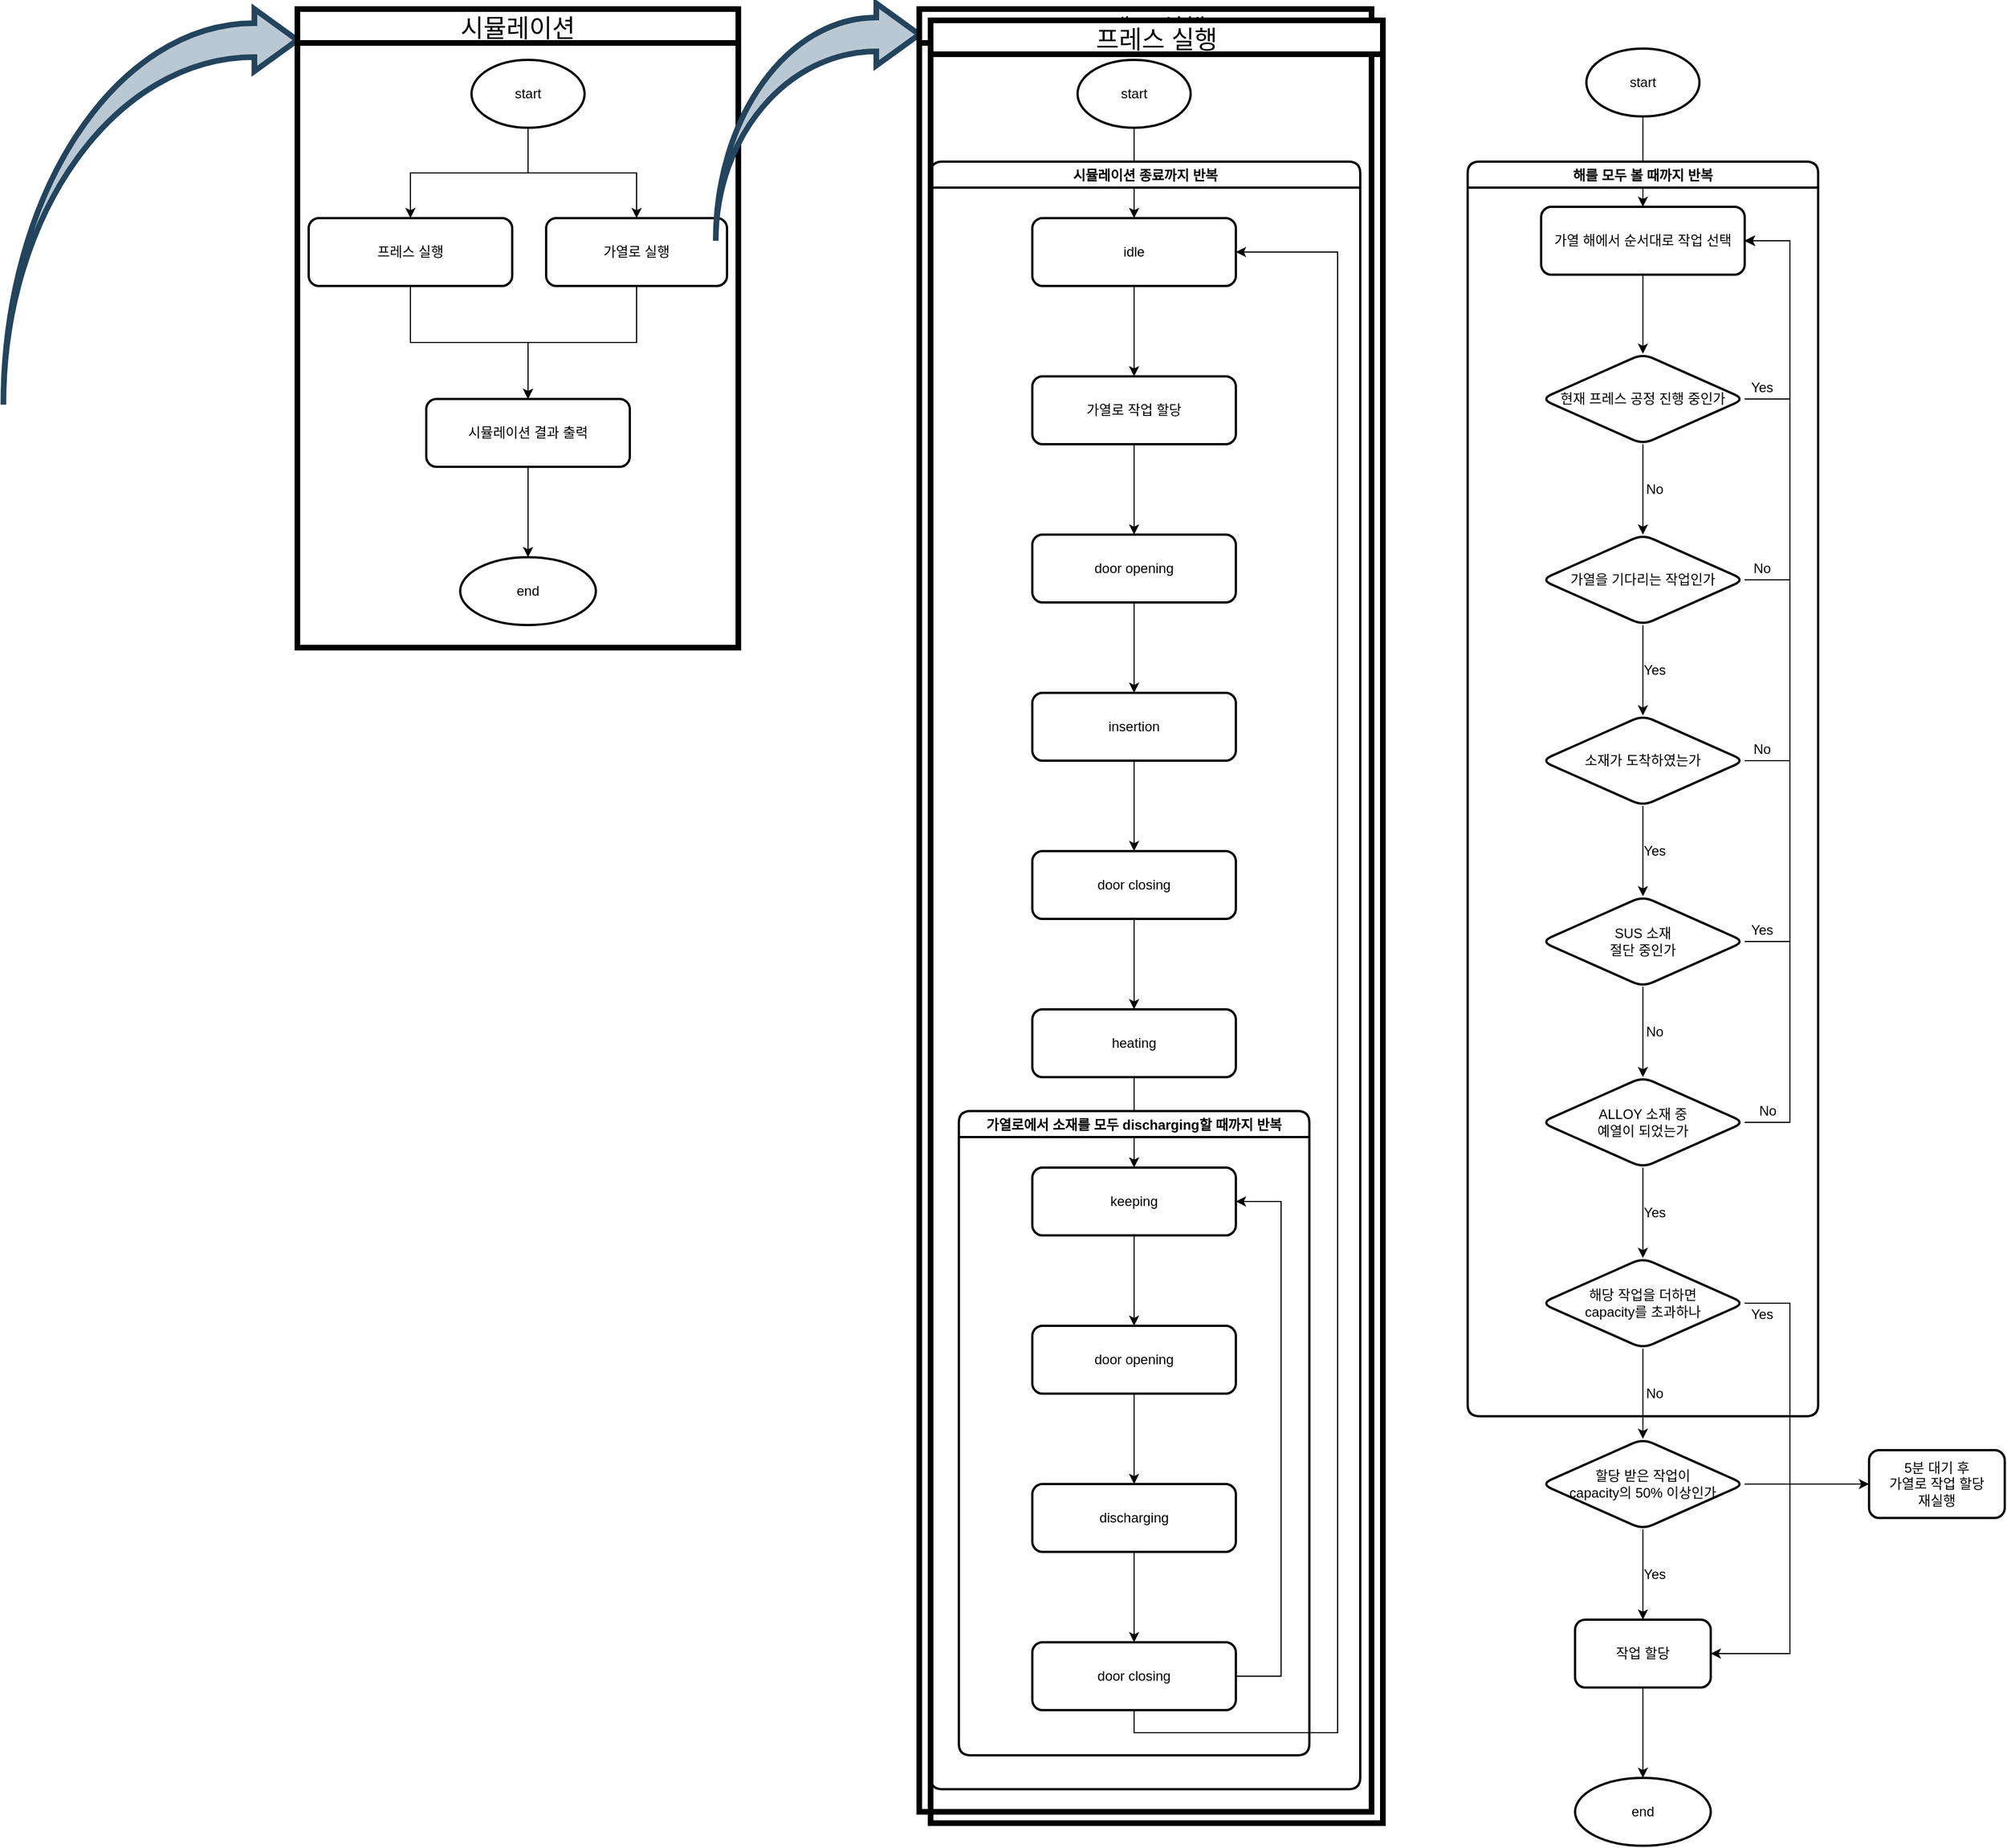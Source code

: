 <mxfile version="15.5.2" type="github">
  <diagram id="jpkeMlJZY0L07vB966m6" name="Page-1">
    <mxGraphModel dx="2026" dy="1117" grid="1" gridSize="10" guides="1" tooltips="1" connect="1" arrows="1" fold="1" page="1" pageScale="1" pageWidth="827" pageHeight="1169" math="0" shadow="0">
      <root>
        <mxCell id="0" />
        <mxCell id="1" parent="0" />
        <mxCell id="SEU0Jb7wydcwOkPKXHHr-3" value="" style="html=1;shadow=0;dashed=0;align=center;verticalAlign=middle;shape=mxgraph.arrows2.jumpInArrow;dy=15;dx=38;arrowHead=55;rounded=1;strokeWidth=5;fillColor=#bac8d3;strokeColor=#23445d;" parent="1" vertex="1">
          <mxGeometry x="20" y="15" width="260" height="350" as="geometry" />
        </mxCell>
        <mxCell id="SEU0Jb7wydcwOkPKXHHr-24" value="" style="group" parent="1" vertex="1" connectable="0">
          <mxGeometry x="280" y="15" width="390" height="565" as="geometry" />
        </mxCell>
        <mxCell id="SEU0Jb7wydcwOkPKXHHr-22" value="" style="group" parent="SEU0Jb7wydcwOkPKXHHr-24" vertex="1" connectable="0">
          <mxGeometry x="10" y="45" width="370" height="500" as="geometry" />
        </mxCell>
        <mxCell id="SEU0Jb7wydcwOkPKXHHr-7" value="start" style="strokeWidth=2;html=1;shape=mxgraph.flowchart.start_1;whiteSpace=wrap;rounded=0;shadow=0;glass=0;sketch=0;fillColor=none;" parent="SEU0Jb7wydcwOkPKXHHr-22" vertex="1">
          <mxGeometry x="144" width="100" height="60" as="geometry" />
        </mxCell>
        <mxCell id="SEU0Jb7wydcwOkPKXHHr-12" value="프레스 실행" style="whiteSpace=wrap;html=1;rounded=1;shadow=0;strokeWidth=2;fillColor=none;glass=0;sketch=0;" parent="SEU0Jb7wydcwOkPKXHHr-22" vertex="1">
          <mxGeometry y="140" width="180" height="60" as="geometry" />
        </mxCell>
        <mxCell id="SEU0Jb7wydcwOkPKXHHr-13" value="" style="edgeStyle=orthogonalEdgeStyle;rounded=0;orthogonalLoop=1;jettySize=auto;html=1;" parent="SEU0Jb7wydcwOkPKXHHr-22" source="SEU0Jb7wydcwOkPKXHHr-7" target="SEU0Jb7wydcwOkPKXHHr-12" edge="1">
          <mxGeometry relative="1" as="geometry" />
        </mxCell>
        <mxCell id="SEU0Jb7wydcwOkPKXHHr-19" value="" style="edgeStyle=orthogonalEdgeStyle;rounded=0;orthogonalLoop=1;jettySize=auto;html=1;" parent="SEU0Jb7wydcwOkPKXHHr-22" source="SEU0Jb7wydcwOkPKXHHr-14" edge="1">
          <mxGeometry relative="1" as="geometry">
            <mxPoint x="194" y="300" as="targetPoint" />
            <Array as="points">
              <mxPoint x="290" y="250" />
              <mxPoint x="194" y="250" />
            </Array>
          </mxGeometry>
        </mxCell>
        <mxCell id="SEU0Jb7wydcwOkPKXHHr-14" value="가열로 실행" style="whiteSpace=wrap;html=1;rounded=1;shadow=0;strokeWidth=2;fillColor=none;glass=0;sketch=0;" parent="SEU0Jb7wydcwOkPKXHHr-22" vertex="1">
          <mxGeometry x="210" y="140" width="160" height="60" as="geometry" />
        </mxCell>
        <mxCell id="SEU0Jb7wydcwOkPKXHHr-15" value="" style="edgeStyle=orthogonalEdgeStyle;rounded=0;orthogonalLoop=1;jettySize=auto;html=1;" parent="SEU0Jb7wydcwOkPKXHHr-22" source="SEU0Jb7wydcwOkPKXHHr-7" target="SEU0Jb7wydcwOkPKXHHr-14" edge="1">
          <mxGeometry relative="1" as="geometry" />
        </mxCell>
        <mxCell id="SEU0Jb7wydcwOkPKXHHr-16" value="시뮬레이션 결과 출력" style="whiteSpace=wrap;html=1;rounded=1;shadow=0;strokeWidth=2;fillColor=none;glass=0;sketch=0;" parent="SEU0Jb7wydcwOkPKXHHr-22" vertex="1">
          <mxGeometry x="104" y="300" width="180" height="60" as="geometry" />
        </mxCell>
        <mxCell id="SEU0Jb7wydcwOkPKXHHr-17" value="" style="edgeStyle=orthogonalEdgeStyle;rounded=0;orthogonalLoop=1;jettySize=auto;html=1;" parent="SEU0Jb7wydcwOkPKXHHr-22" source="SEU0Jb7wydcwOkPKXHHr-12" target="SEU0Jb7wydcwOkPKXHHr-16" edge="1">
          <mxGeometry relative="1" as="geometry" />
        </mxCell>
        <mxCell id="SEU0Jb7wydcwOkPKXHHr-20" value="end" style="ellipse;whiteSpace=wrap;html=1;rounded=1;shadow=0;strokeWidth=2;fillColor=none;glass=0;sketch=0;" parent="SEU0Jb7wydcwOkPKXHHr-22" vertex="1">
          <mxGeometry x="134" y="440" width="120" height="60" as="geometry" />
        </mxCell>
        <mxCell id="SEU0Jb7wydcwOkPKXHHr-21" value="" style="edgeStyle=orthogonalEdgeStyle;rounded=0;orthogonalLoop=1;jettySize=auto;html=1;" parent="SEU0Jb7wydcwOkPKXHHr-22" source="SEU0Jb7wydcwOkPKXHHr-16" target="SEU0Jb7wydcwOkPKXHHr-20" edge="1">
          <mxGeometry relative="1" as="geometry" />
        </mxCell>
        <mxCell id="SEU0Jb7wydcwOkPKXHHr-23" value="시뮬레이션" style="swimlane;fontStyle=0;childLayout=stackLayout;horizontal=1;startSize=30;horizontalStack=0;resizeParent=1;resizeParentMax=0;resizeLast=0;collapsible=1;marginBottom=0;align=center;fontSize=22;rounded=0;strokeWidth=5;swimlaneLine=1;" parent="SEU0Jb7wydcwOkPKXHHr-24" vertex="1">
          <mxGeometry width="390" height="565" as="geometry" />
        </mxCell>
        <mxCell id="SEU0Jb7wydcwOkPKXHHr-25" value="" style="html=1;shadow=0;dashed=0;align=center;verticalAlign=middle;shape=mxgraph.arrows2.jumpInArrow;dy=15;dx=38;arrowHead=55;rounded=1;strokeWidth=5;fillColor=#bac8d3;strokeColor=#23445d;" parent="1" vertex="1">
          <mxGeometry x="650" y="10" width="180" height="210" as="geometry" />
        </mxCell>
        <mxCell id="SEU0Jb7wydcwOkPKXHHr-28" value="" style="edgeStyle=orthogonalEdgeStyle;rounded=0;orthogonalLoop=1;jettySize=auto;html=1;" parent="1" source="SEU0Jb7wydcwOkPKXHHr-26" target="SEU0Jb7wydcwOkPKXHHr-27" edge="1">
          <mxGeometry relative="1" as="geometry" />
        </mxCell>
        <mxCell id="SEU0Jb7wydcwOkPKXHHr-26" value="start" style="strokeWidth=2;html=1;shape=mxgraph.flowchart.start_1;whiteSpace=wrap;rounded=0;shadow=0;glass=0;sketch=0;fillColor=none;" parent="1" vertex="1">
          <mxGeometry x="970" y="60" width="100" height="60" as="geometry" />
        </mxCell>
        <mxCell id="hFYSCHVBPnE89d1hqKfu-2" value="" style="edgeStyle=orthogonalEdgeStyle;rounded=0;orthogonalLoop=1;jettySize=auto;html=1;" parent="1" source="SEU0Jb7wydcwOkPKXHHr-27" target="hFYSCHVBPnE89d1hqKfu-1" edge="1">
          <mxGeometry relative="1" as="geometry" />
        </mxCell>
        <mxCell id="SEU0Jb7wydcwOkPKXHHr-27" value="idle" style="whiteSpace=wrap;html=1;rounded=1;shadow=0;strokeWidth=2;fillColor=none;glass=0;sketch=0;" parent="1" vertex="1">
          <mxGeometry x="930" y="200" width="180" height="60" as="geometry" />
        </mxCell>
        <mxCell id="hFYSCHVBPnE89d1hqKfu-4" value="" style="edgeStyle=orthogonalEdgeStyle;rounded=0;orthogonalLoop=1;jettySize=auto;html=1;" parent="1" source="hFYSCHVBPnE89d1hqKfu-1" target="hFYSCHVBPnE89d1hqKfu-3" edge="1">
          <mxGeometry relative="1" as="geometry" />
        </mxCell>
        <mxCell id="hFYSCHVBPnE89d1hqKfu-1" value="가열로 작업 할당" style="whiteSpace=wrap;html=1;rounded=1;shadow=0;strokeWidth=2;fillColor=none;glass=0;sketch=0;" parent="1" vertex="1">
          <mxGeometry x="930" y="340" width="180" height="60" as="geometry" />
        </mxCell>
        <mxCell id="hFYSCHVBPnE89d1hqKfu-6" value="" style="edgeStyle=orthogonalEdgeStyle;rounded=0;orthogonalLoop=1;jettySize=auto;html=1;" parent="1" source="hFYSCHVBPnE89d1hqKfu-3" target="hFYSCHVBPnE89d1hqKfu-5" edge="1">
          <mxGeometry relative="1" as="geometry" />
        </mxCell>
        <mxCell id="hFYSCHVBPnE89d1hqKfu-3" value="door opening" style="whiteSpace=wrap;html=1;rounded=1;shadow=0;strokeWidth=2;fillColor=none;glass=0;sketch=0;" parent="1" vertex="1">
          <mxGeometry x="930" y="480" width="180" height="60" as="geometry" />
        </mxCell>
        <mxCell id="hFYSCHVBPnE89d1hqKfu-8" value="" style="edgeStyle=orthogonalEdgeStyle;rounded=0;orthogonalLoop=1;jettySize=auto;html=1;" parent="1" source="hFYSCHVBPnE89d1hqKfu-5" target="hFYSCHVBPnE89d1hqKfu-7" edge="1">
          <mxGeometry relative="1" as="geometry" />
        </mxCell>
        <mxCell id="hFYSCHVBPnE89d1hqKfu-5" value="insertion" style="whiteSpace=wrap;html=1;rounded=1;shadow=0;strokeWidth=2;fillColor=none;glass=0;sketch=0;" parent="1" vertex="1">
          <mxGeometry x="930" y="620" width="180" height="60" as="geometry" />
        </mxCell>
        <mxCell id="hFYSCHVBPnE89d1hqKfu-10" value="" style="edgeStyle=orthogonalEdgeStyle;rounded=0;orthogonalLoop=1;jettySize=auto;html=1;" parent="1" source="hFYSCHVBPnE89d1hqKfu-7" target="hFYSCHVBPnE89d1hqKfu-9" edge="1">
          <mxGeometry relative="1" as="geometry" />
        </mxCell>
        <mxCell id="hFYSCHVBPnE89d1hqKfu-7" value="door closing" style="whiteSpace=wrap;html=1;rounded=1;shadow=0;strokeWidth=2;fillColor=none;glass=0;sketch=0;" parent="1" vertex="1">
          <mxGeometry x="930" y="760" width="180" height="60" as="geometry" />
        </mxCell>
        <mxCell id="hFYSCHVBPnE89d1hqKfu-12" value="" style="edgeStyle=orthogonalEdgeStyle;rounded=0;orthogonalLoop=1;jettySize=auto;html=1;" parent="1" source="hFYSCHVBPnE89d1hqKfu-9" target="hFYSCHVBPnE89d1hqKfu-11" edge="1">
          <mxGeometry relative="1" as="geometry" />
        </mxCell>
        <mxCell id="hFYSCHVBPnE89d1hqKfu-9" value="heating" style="whiteSpace=wrap;html=1;rounded=1;shadow=0;strokeWidth=2;fillColor=none;glass=0;sketch=0;" parent="1" vertex="1">
          <mxGeometry x="930" y="900" width="180" height="60" as="geometry" />
        </mxCell>
        <mxCell id="hFYSCHVBPnE89d1hqKfu-14" value="" style="edgeStyle=orthogonalEdgeStyle;rounded=0;orthogonalLoop=1;jettySize=auto;html=1;" parent="1" source="hFYSCHVBPnE89d1hqKfu-11" target="hFYSCHVBPnE89d1hqKfu-13" edge="1">
          <mxGeometry relative="1" as="geometry" />
        </mxCell>
        <mxCell id="hFYSCHVBPnE89d1hqKfu-11" value="keeping" style="whiteSpace=wrap;html=1;rounded=1;shadow=0;strokeWidth=2;fillColor=none;glass=0;sketch=0;" parent="1" vertex="1">
          <mxGeometry x="930" y="1040" width="180" height="60" as="geometry" />
        </mxCell>
        <mxCell id="hFYSCHVBPnE89d1hqKfu-16" value="" style="edgeStyle=orthogonalEdgeStyle;rounded=0;orthogonalLoop=1;jettySize=auto;html=1;" parent="1" source="hFYSCHVBPnE89d1hqKfu-13" target="hFYSCHVBPnE89d1hqKfu-15" edge="1">
          <mxGeometry relative="1" as="geometry" />
        </mxCell>
        <mxCell id="hFYSCHVBPnE89d1hqKfu-13" value="door opening" style="whiteSpace=wrap;html=1;rounded=1;shadow=0;strokeWidth=2;fillColor=none;glass=0;sketch=0;" parent="1" vertex="1">
          <mxGeometry x="930" y="1180" width="180" height="60" as="geometry" />
        </mxCell>
        <mxCell id="hFYSCHVBPnE89d1hqKfu-18" value="" style="edgeStyle=orthogonalEdgeStyle;rounded=0;orthogonalLoop=1;jettySize=auto;html=1;" parent="1" source="hFYSCHVBPnE89d1hqKfu-15" target="hFYSCHVBPnE89d1hqKfu-17" edge="1">
          <mxGeometry relative="1" as="geometry" />
        </mxCell>
        <mxCell id="hFYSCHVBPnE89d1hqKfu-15" value="discharging" style="whiteSpace=wrap;html=1;rounded=1;shadow=0;strokeWidth=2;fillColor=none;glass=0;sketch=0;" parent="1" vertex="1">
          <mxGeometry x="930" y="1320" width="180" height="60" as="geometry" />
        </mxCell>
        <mxCell id="hFYSCHVBPnE89d1hqKfu-21" value="" style="edgeStyle=orthogonalEdgeStyle;rounded=0;orthogonalLoop=1;jettySize=auto;html=1;entryX=1;entryY=0.5;entryDx=0;entryDy=0;" parent="1" source="hFYSCHVBPnE89d1hqKfu-17" target="hFYSCHVBPnE89d1hqKfu-11" edge="1">
          <mxGeometry relative="1" as="geometry">
            <mxPoint x="1150" y="1070" as="targetPoint" />
            <Array as="points">
              <mxPoint x="1150" y="1490" />
              <mxPoint x="1150" y="1070" />
            </Array>
          </mxGeometry>
        </mxCell>
        <mxCell id="hFYSCHVBPnE89d1hqKfu-23" value="" style="edgeStyle=orthogonalEdgeStyle;rounded=0;orthogonalLoop=1;jettySize=auto;html=1;entryX=1;entryY=0.5;entryDx=0;entryDy=0;" parent="1" source="hFYSCHVBPnE89d1hqKfu-17" target="SEU0Jb7wydcwOkPKXHHr-27" edge="1">
          <mxGeometry relative="1" as="geometry">
            <mxPoint x="1380" y="458" as="targetPoint" />
            <Array as="points">
              <mxPoint x="1020" y="1540" />
              <mxPoint x="1200" y="1540" />
              <mxPoint x="1200" y="230" />
            </Array>
          </mxGeometry>
        </mxCell>
        <mxCell id="hFYSCHVBPnE89d1hqKfu-17" value="door closing" style="whiteSpace=wrap;html=1;rounded=1;shadow=0;strokeWidth=2;fillColor=none;glass=0;sketch=0;" parent="1" vertex="1">
          <mxGeometry x="930" y="1460" width="180" height="60" as="geometry" />
        </mxCell>
        <mxCell id="hFYSCHVBPnE89d1hqKfu-24" value="가열로에서 소재를 모두 discharging할 때까지 반복" style="swimlane;rounded=1;strokeWidth=2;" parent="1" vertex="1">
          <mxGeometry x="865" y="990" width="310" height="570" as="geometry" />
        </mxCell>
        <mxCell id="hFYSCHVBPnE89d1hqKfu-25" value="시뮬레이션 종료까지 반복" style="swimlane;rounded=1;strokeWidth=2;" parent="1" vertex="1">
          <mxGeometry x="840" y="150" width="380" height="1440" as="geometry" />
        </mxCell>
        <mxCell id="hFYSCHVBPnE89d1hqKfu-28" value="" style="edgeStyle=orthogonalEdgeStyle;rounded=0;orthogonalLoop=1;jettySize=auto;html=1;" parent="1" source="hFYSCHVBPnE89d1hqKfu-26" edge="1">
          <mxGeometry relative="1" as="geometry">
            <mxPoint x="1470" y="190" as="targetPoint" />
          </mxGeometry>
        </mxCell>
        <mxCell id="hFYSCHVBPnE89d1hqKfu-26" value="start" style="strokeWidth=2;html=1;shape=mxgraph.flowchart.start_1;whiteSpace=wrap;rounded=0;shadow=0;glass=0;sketch=0;fillColor=none;" parent="1" vertex="1">
          <mxGeometry x="1420" y="50" width="100" height="60" as="geometry" />
        </mxCell>
        <mxCell id="hFYSCHVBPnE89d1hqKfu-35" value="" style="edgeStyle=orthogonalEdgeStyle;rounded=0;orthogonalLoop=1;jettySize=auto;html=1;" parent="1" source="hFYSCHVBPnE89d1hqKfu-29" target="hFYSCHVBPnE89d1hqKfu-34" edge="1">
          <mxGeometry relative="1" as="geometry" />
        </mxCell>
        <mxCell id="hFYSCHVBPnE89d1hqKfu-29" value="가열 해에서 순서대로 작업 선택" style="whiteSpace=wrap;html=1;rounded=1;shadow=0;strokeWidth=2;fillColor=none;glass=0;sketch=0;" parent="1" vertex="1">
          <mxGeometry x="1380" y="190" width="180" height="60" as="geometry" />
        </mxCell>
        <mxCell id="hFYSCHVBPnE89d1hqKfu-37" value="" style="edgeStyle=orthogonalEdgeStyle;rounded=0;orthogonalLoop=1;jettySize=auto;html=1;" parent="1" source="hFYSCHVBPnE89d1hqKfu-34" target="hFYSCHVBPnE89d1hqKfu-36" edge="1">
          <mxGeometry relative="1" as="geometry" />
        </mxCell>
        <mxCell id="hFYSCHVBPnE89d1hqKfu-55" value="" style="edgeStyle=orthogonalEdgeStyle;rounded=0;orthogonalLoop=1;jettySize=auto;html=1;entryX=1;entryY=0.5;entryDx=0;entryDy=0;" parent="1" source="hFYSCHVBPnE89d1hqKfu-34" target="hFYSCHVBPnE89d1hqKfu-29" edge="1">
          <mxGeometry relative="1" as="geometry">
            <mxPoint x="1600" y="220" as="targetPoint" />
            <Array as="points">
              <mxPoint x="1600" y="360" />
              <mxPoint x="1600" y="220" />
            </Array>
          </mxGeometry>
        </mxCell>
        <mxCell id="hFYSCHVBPnE89d1hqKfu-34" value="현재 프레스 공정 진행 중인가" style="rhombus;whiteSpace=wrap;html=1;rounded=1;shadow=0;strokeWidth=2;fillColor=none;glass=0;sketch=0;" parent="1" vertex="1">
          <mxGeometry x="1380" y="320" width="180" height="80" as="geometry" />
        </mxCell>
        <mxCell id="hFYSCHVBPnE89d1hqKfu-39" value="" style="edgeStyle=orthogonalEdgeStyle;rounded=0;orthogonalLoop=1;jettySize=auto;html=1;" parent="1" source="hFYSCHVBPnE89d1hqKfu-36" target="hFYSCHVBPnE89d1hqKfu-38" edge="1">
          <mxGeometry relative="1" as="geometry" />
        </mxCell>
        <mxCell id="hFYSCHVBPnE89d1hqKfu-36" value="가열을 기다리는 작업인가" style="rhombus;whiteSpace=wrap;html=1;rounded=1;shadow=0;strokeWidth=2;fillColor=none;glass=0;sketch=0;" parent="1" vertex="1">
          <mxGeometry x="1380" y="480" width="180" height="80" as="geometry" />
        </mxCell>
        <mxCell id="hFYSCHVBPnE89d1hqKfu-41" value="" style="edgeStyle=orthogonalEdgeStyle;rounded=0;orthogonalLoop=1;jettySize=auto;html=1;" parent="1" source="hFYSCHVBPnE89d1hqKfu-38" target="hFYSCHVBPnE89d1hqKfu-40" edge="1">
          <mxGeometry relative="1" as="geometry" />
        </mxCell>
        <mxCell id="hFYSCHVBPnE89d1hqKfu-38" value="소재가 도착하였는가" style="rhombus;whiteSpace=wrap;html=1;rounded=1;shadow=0;strokeWidth=2;fillColor=none;glass=0;sketch=0;" parent="1" vertex="1">
          <mxGeometry x="1380" y="640" width="180" height="80" as="geometry" />
        </mxCell>
        <mxCell id="hFYSCHVBPnE89d1hqKfu-43" value="" style="edgeStyle=orthogonalEdgeStyle;rounded=0;orthogonalLoop=1;jettySize=auto;html=1;" parent="1" source="hFYSCHVBPnE89d1hqKfu-40" target="hFYSCHVBPnE89d1hqKfu-42" edge="1">
          <mxGeometry relative="1" as="geometry" />
        </mxCell>
        <mxCell id="hFYSCHVBPnE89d1hqKfu-40" value="SUS 소재&lt;br&gt;절단 중인가" style="rhombus;whiteSpace=wrap;html=1;rounded=1;shadow=0;strokeWidth=2;fillColor=none;glass=0;sketch=0;" parent="1" vertex="1">
          <mxGeometry x="1380" y="800" width="180" height="80" as="geometry" />
        </mxCell>
        <mxCell id="hFYSCHVBPnE89d1hqKfu-45" value="" style="edgeStyle=orthogonalEdgeStyle;rounded=0;orthogonalLoop=1;jettySize=auto;html=1;" parent="1" source="hFYSCHVBPnE89d1hqKfu-42" target="hFYSCHVBPnE89d1hqKfu-44" edge="1">
          <mxGeometry relative="1" as="geometry" />
        </mxCell>
        <mxCell id="hFYSCHVBPnE89d1hqKfu-42" value="ALLOY 소재 중&lt;br&gt;예열이 되었는가" style="rhombus;whiteSpace=wrap;html=1;rounded=1;shadow=0;strokeWidth=2;fillColor=none;glass=0;sketch=0;" parent="1" vertex="1">
          <mxGeometry x="1380" y="960" width="180" height="80" as="geometry" />
        </mxCell>
        <mxCell id="hFYSCHVBPnE89d1hqKfu-47" value="" style="edgeStyle=orthogonalEdgeStyle;rounded=0;orthogonalLoop=1;jettySize=auto;html=1;" parent="1" source="hFYSCHVBPnE89d1hqKfu-44" target="hFYSCHVBPnE89d1hqKfu-46" edge="1">
          <mxGeometry relative="1" as="geometry" />
        </mxCell>
        <mxCell id="hFYSCHVBPnE89d1hqKfu-83" value="" style="edgeStyle=orthogonalEdgeStyle;rounded=0;orthogonalLoop=1;jettySize=auto;html=1;entryX=1;entryY=0.5;entryDx=0;entryDy=0;" parent="1" source="hFYSCHVBPnE89d1hqKfu-44" target="hFYSCHVBPnE89d1hqKfu-78" edge="1">
          <mxGeometry relative="1" as="geometry">
            <mxPoint x="1600" y="1460" as="targetPoint" />
            <Array as="points">
              <mxPoint x="1600" y="1160" />
              <mxPoint x="1600" y="1470" />
            </Array>
          </mxGeometry>
        </mxCell>
        <mxCell id="hFYSCHVBPnE89d1hqKfu-44" value="해당 작업을 더하면&lt;br&gt;capacity를 초과하나" style="rhombus;whiteSpace=wrap;html=1;rounded=1;shadow=0;strokeWidth=2;fillColor=none;glass=0;sketch=0;" parent="1" vertex="1">
          <mxGeometry x="1380" y="1120" width="180" height="80" as="geometry" />
        </mxCell>
        <mxCell id="hFYSCHVBPnE89d1hqKfu-49" value="" style="edgeStyle=orthogonalEdgeStyle;rounded=0;orthogonalLoop=1;jettySize=auto;html=1;" parent="1" source="hFYSCHVBPnE89d1hqKfu-46" edge="1">
          <mxGeometry relative="1" as="geometry">
            <mxPoint x="1470" y="1440" as="targetPoint" />
          </mxGeometry>
        </mxCell>
        <mxCell id="hFYSCHVBPnE89d1hqKfu-77" value="" style="edgeStyle=orthogonalEdgeStyle;rounded=0;orthogonalLoop=1;jettySize=auto;html=1;" parent="1" source="hFYSCHVBPnE89d1hqKfu-46" target="hFYSCHVBPnE89d1hqKfu-76" edge="1">
          <mxGeometry relative="1" as="geometry" />
        </mxCell>
        <mxCell id="hFYSCHVBPnE89d1hqKfu-46" value="할당 받은 작업이&lt;br&gt;capacity의 50% 이상인가" style="rhombus;whiteSpace=wrap;html=1;rounded=1;shadow=0;strokeWidth=2;fillColor=none;glass=0;sketch=0;" parent="1" vertex="1">
          <mxGeometry x="1380" y="1280" width="180" height="80" as="geometry" />
        </mxCell>
        <mxCell id="hFYSCHVBPnE89d1hqKfu-56" value="" style="edgeStyle=orthogonalEdgeStyle;rounded=0;orthogonalLoop=1;jettySize=auto;html=1;entryX=1;entryY=0.5;entryDx=0;entryDy=0;" parent="1" edge="1">
          <mxGeometry relative="1" as="geometry">
            <mxPoint x="1560" y="520" as="sourcePoint" />
            <mxPoint x="1560" y="220" as="targetPoint" />
            <Array as="points">
              <mxPoint x="1560" y="520" />
              <mxPoint x="1600" y="520" />
              <mxPoint x="1600" y="220" />
            </Array>
          </mxGeometry>
        </mxCell>
        <mxCell id="hFYSCHVBPnE89d1hqKfu-57" value="" style="edgeStyle=orthogonalEdgeStyle;rounded=0;orthogonalLoop=1;jettySize=auto;html=1;entryX=1;entryY=0.5;entryDx=0;entryDy=0;" parent="1" edge="1">
          <mxGeometry relative="1" as="geometry">
            <mxPoint x="1560" y="680" as="sourcePoint" />
            <mxPoint x="1560" y="220" as="targetPoint" />
            <Array as="points">
              <mxPoint x="1560" y="680" />
              <mxPoint x="1600" y="680" />
              <mxPoint x="1600" y="220" />
            </Array>
          </mxGeometry>
        </mxCell>
        <mxCell id="hFYSCHVBPnE89d1hqKfu-59" value="" style="edgeStyle=orthogonalEdgeStyle;rounded=0;orthogonalLoop=1;jettySize=auto;html=1;entryX=1;entryY=0.5;entryDx=0;entryDy=0;" parent="1" edge="1">
          <mxGeometry relative="1" as="geometry">
            <mxPoint x="1560" y="840" as="sourcePoint" />
            <mxPoint x="1560" y="220" as="targetPoint" />
            <Array as="points">
              <mxPoint x="1560" y="840" />
              <mxPoint x="1600" y="840" />
              <mxPoint x="1600" y="220" />
            </Array>
          </mxGeometry>
        </mxCell>
        <mxCell id="hFYSCHVBPnE89d1hqKfu-60" value="" style="edgeStyle=orthogonalEdgeStyle;rounded=0;orthogonalLoop=1;jettySize=auto;html=1;entryX=1;entryY=0.5;entryDx=0;entryDy=0;" parent="1" edge="1">
          <mxGeometry relative="1" as="geometry">
            <mxPoint x="1570" y="1000" as="sourcePoint" />
            <mxPoint x="1560" y="220" as="targetPoint" />
            <Array as="points">
              <mxPoint x="1560" y="1000" />
              <mxPoint x="1600" y="1000" />
              <mxPoint x="1600" y="220" />
            </Array>
          </mxGeometry>
        </mxCell>
        <mxCell id="hFYSCHVBPnE89d1hqKfu-63" value="No" style="text;html=1;align=center;verticalAlign=middle;resizable=0;points=[];autosize=1;strokeColor=none;fillColor=none;" parent="1" vertex="1">
          <mxGeometry x="1465" y="430" width="30" height="20" as="geometry" />
        </mxCell>
        <mxCell id="hFYSCHVBPnE89d1hqKfu-64" value="Yes" style="text;html=1;align=center;verticalAlign=middle;resizable=0;points=[];autosize=1;strokeColor=none;fillColor=none;" parent="1" vertex="1">
          <mxGeometry x="1460" y="590" width="40" height="20" as="geometry" />
        </mxCell>
        <mxCell id="hFYSCHVBPnE89d1hqKfu-65" value="Yes" style="text;html=1;align=center;verticalAlign=middle;resizable=0;points=[];autosize=1;strokeColor=none;fillColor=none;" parent="1" vertex="1">
          <mxGeometry x="1460" y="750" width="40" height="20" as="geometry" />
        </mxCell>
        <mxCell id="hFYSCHVBPnE89d1hqKfu-66" value="No" style="text;html=1;align=center;verticalAlign=middle;resizable=0;points=[];autosize=1;strokeColor=none;fillColor=none;" parent="1" vertex="1">
          <mxGeometry x="1465" y="910" width="30" height="20" as="geometry" />
        </mxCell>
        <mxCell id="hFYSCHVBPnE89d1hqKfu-67" value="Yes" style="text;html=1;align=center;verticalAlign=middle;resizable=0;points=[];autosize=1;strokeColor=none;fillColor=none;" parent="1" vertex="1">
          <mxGeometry x="1460" y="1070" width="40" height="20" as="geometry" />
        </mxCell>
        <mxCell id="hFYSCHVBPnE89d1hqKfu-68" value="No" style="text;html=1;align=center;verticalAlign=middle;resizable=0;points=[];autosize=1;strokeColor=none;fillColor=none;" parent="1" vertex="1">
          <mxGeometry x="1465" y="1230" width="30" height="20" as="geometry" />
        </mxCell>
        <mxCell id="hFYSCHVBPnE89d1hqKfu-69" value="Yes" style="text;html=1;align=center;verticalAlign=middle;resizable=0;points=[];autosize=1;strokeColor=none;fillColor=none;" parent="1" vertex="1">
          <mxGeometry x="1555" y="340" width="40" height="20" as="geometry" />
        </mxCell>
        <mxCell id="hFYSCHVBPnE89d1hqKfu-70" value="No" style="text;html=1;align=center;verticalAlign=middle;resizable=0;points=[];autosize=1;strokeColor=none;fillColor=none;" parent="1" vertex="1">
          <mxGeometry x="1560" y="500" width="30" height="20" as="geometry" />
        </mxCell>
        <mxCell id="hFYSCHVBPnE89d1hqKfu-71" value="Yes" style="text;html=1;align=center;verticalAlign=middle;resizable=0;points=[];autosize=1;strokeColor=none;fillColor=none;" parent="1" vertex="1">
          <mxGeometry x="1555" y="820" width="40" height="20" as="geometry" />
        </mxCell>
        <mxCell id="hFYSCHVBPnE89d1hqKfu-72" value="No" style="text;html=1;align=center;verticalAlign=middle;resizable=0;points=[];autosize=1;strokeColor=none;fillColor=none;" parent="1" vertex="1">
          <mxGeometry x="1560" y="660" width="30" height="20" as="geometry" />
        </mxCell>
        <mxCell id="hFYSCHVBPnE89d1hqKfu-73" value="No" style="text;html=1;align=center;verticalAlign=middle;resizable=0;points=[];autosize=1;strokeColor=none;fillColor=none;" parent="1" vertex="1">
          <mxGeometry x="1565" y="980" width="30" height="20" as="geometry" />
        </mxCell>
        <mxCell id="hFYSCHVBPnE89d1hqKfu-75" value="Yes" style="text;html=1;align=center;verticalAlign=middle;resizable=0;points=[];autosize=1;strokeColor=none;fillColor=none;" parent="1" vertex="1">
          <mxGeometry x="1460" y="1390" width="40" height="20" as="geometry" />
        </mxCell>
        <mxCell id="hFYSCHVBPnE89d1hqKfu-76" value="&lt;span&gt;5분 대기 후&lt;/span&gt;&lt;br&gt;&lt;span&gt;가열로 작업 할당&lt;/span&gt;&lt;br&gt;&lt;span&gt;재실행&lt;/span&gt;" style="whiteSpace=wrap;html=1;rounded=1;shadow=0;strokeWidth=2;fillColor=none;glass=0;sketch=0;" parent="1" vertex="1">
          <mxGeometry x="1670" y="1290" width="120" height="60" as="geometry" />
        </mxCell>
        <mxCell id="hFYSCHVBPnE89d1hqKfu-81" value="" style="edgeStyle=orthogonalEdgeStyle;rounded=0;orthogonalLoop=1;jettySize=auto;html=1;" parent="1" source="hFYSCHVBPnE89d1hqKfu-78" target="hFYSCHVBPnE89d1hqKfu-80" edge="1">
          <mxGeometry relative="1" as="geometry" />
        </mxCell>
        <mxCell id="hFYSCHVBPnE89d1hqKfu-78" value="작업 할당" style="whiteSpace=wrap;html=1;rounded=1;shadow=0;strokeWidth=2;fillColor=none;glass=0;sketch=0;" parent="1" vertex="1">
          <mxGeometry x="1410" y="1440" width="120" height="60" as="geometry" />
        </mxCell>
        <mxCell id="hFYSCHVBPnE89d1hqKfu-79" value="해를 모두 볼 때까지 반복" style="swimlane;rounded=1;strokeWidth=2;" parent="1" vertex="1">
          <mxGeometry x="1315" y="150" width="310" height="1110" as="geometry" />
        </mxCell>
        <mxCell id="hFYSCHVBPnE89d1hqKfu-84" value="Yes" style="text;html=1;align=center;verticalAlign=middle;resizable=0;points=[];autosize=1;strokeColor=none;fillColor=none;" parent="hFYSCHVBPnE89d1hqKfu-79" vertex="1">
          <mxGeometry x="240" y="1010" width="40" height="20" as="geometry" />
        </mxCell>
        <mxCell id="hFYSCHVBPnE89d1hqKfu-80" value="end" style="ellipse;whiteSpace=wrap;html=1;rounded=1;shadow=0;strokeWidth=2;fillColor=none;glass=0;sketch=0;" parent="1" vertex="1">
          <mxGeometry x="1410" y="1580" width="120" height="60" as="geometry" />
        </mxCell>
        <mxCell id="GFujxD36pAiEVFrd_EkX-1" value="프레스 실행" style="swimlane;fontStyle=0;childLayout=stackLayout;horizontal=1;startSize=30;horizontalStack=0;resizeParent=1;resizeParentMax=0;resizeLast=0;collapsible=1;marginBottom=0;align=center;fontSize=22;rounded=0;strokeWidth=5;swimlaneLine=1;" vertex="1" parent="1">
          <mxGeometry x="830" y="15" width="400" height="1595" as="geometry" />
        </mxCell>
        <mxCell id="GFujxD36pAiEVFrd_EkX-2" value="프레스 실행" style="swimlane;fontStyle=0;childLayout=stackLayout;horizontal=1;startSize=30;horizontalStack=0;resizeParent=1;resizeParentMax=0;resizeLast=0;collapsible=1;marginBottom=0;align=center;fontSize=22;rounded=0;strokeWidth=5;swimlaneLine=1;" vertex="1" parent="1">
          <mxGeometry x="840" y="25" width="400" height="1595" as="geometry" />
        </mxCell>
      </root>
    </mxGraphModel>
  </diagram>
</mxfile>
